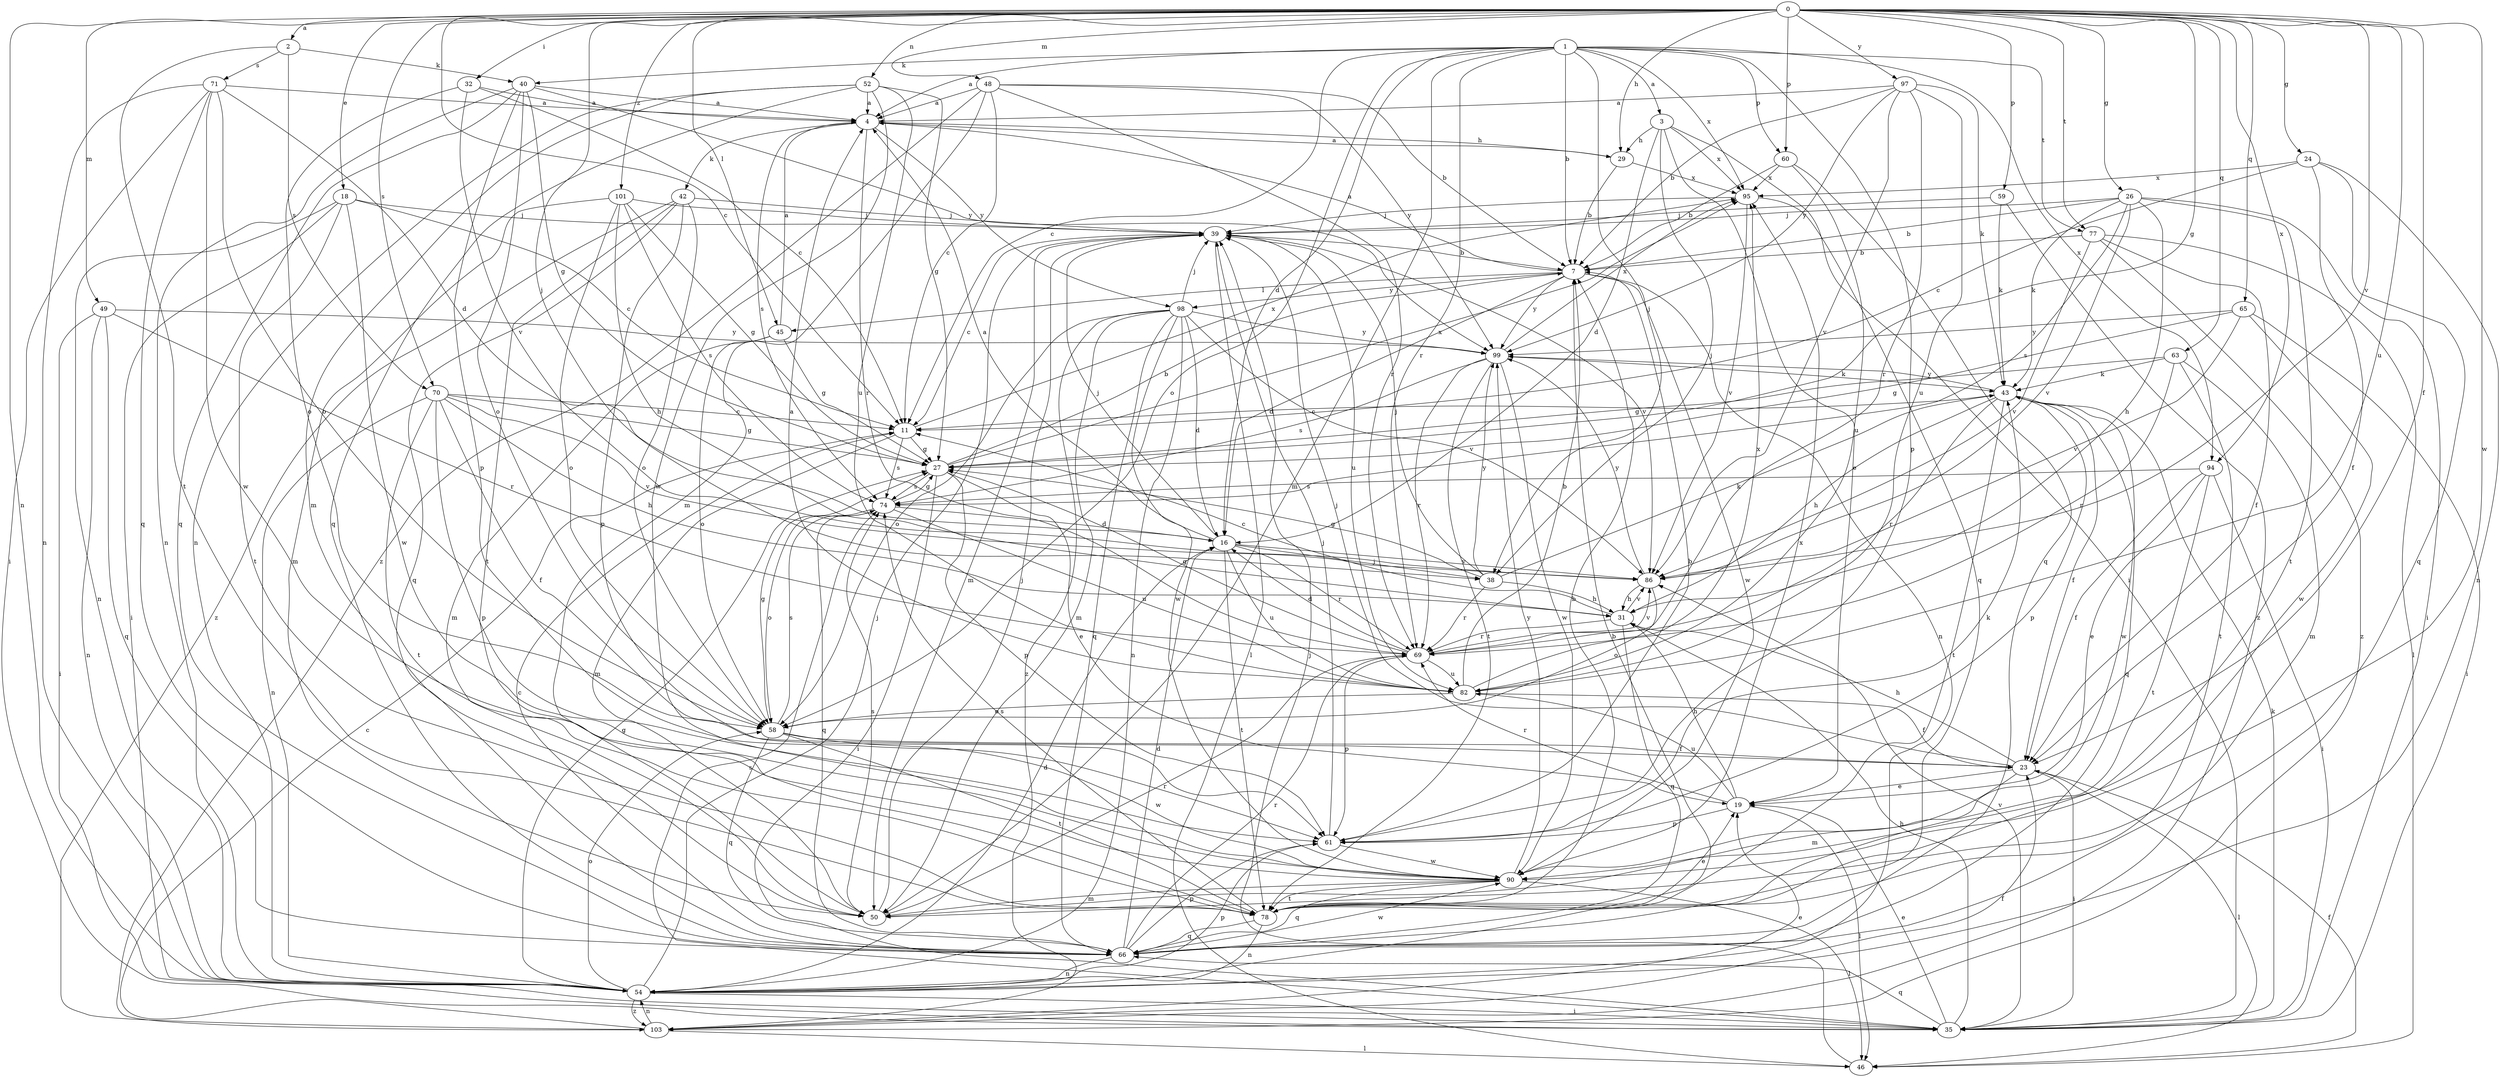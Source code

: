 strict digraph  {
0;
1;
2;
3;
4;
7;
11;
16;
18;
19;
23;
24;
26;
27;
29;
31;
32;
35;
38;
39;
40;
42;
43;
45;
46;
48;
49;
50;
52;
54;
58;
59;
60;
61;
63;
65;
66;
69;
70;
71;
74;
77;
78;
82;
86;
90;
94;
95;
97;
98;
99;
101;
103;
0 -> 2  [label=a];
0 -> 11  [label=c];
0 -> 18  [label=e];
0 -> 23  [label=f];
0 -> 24  [label=g];
0 -> 26  [label=g];
0 -> 27  [label=g];
0 -> 29  [label=h];
0 -> 32  [label=i];
0 -> 38  [label=j];
0 -> 45  [label=l];
0 -> 48  [label=m];
0 -> 49  [label=m];
0 -> 52  [label=n];
0 -> 54  [label=n];
0 -> 59  [label=p];
0 -> 60  [label=p];
0 -> 63  [label=q];
0 -> 65  [label=q];
0 -> 70  [label=s];
0 -> 77  [label=t];
0 -> 82  [label=u];
0 -> 86  [label=v];
0 -> 90  [label=w];
0 -> 94  [label=x];
0 -> 97  [label=y];
0 -> 101  [label=z];
1 -> 3  [label=a];
1 -> 4  [label=a];
1 -> 7  [label=b];
1 -> 11  [label=c];
1 -> 16  [label=d];
1 -> 38  [label=j];
1 -> 40  [label=k];
1 -> 50  [label=m];
1 -> 58  [label=o];
1 -> 60  [label=p];
1 -> 61  [label=p];
1 -> 69  [label=r];
1 -> 77  [label=t];
1 -> 94  [label=x];
1 -> 95  [label=x];
2 -> 40  [label=k];
2 -> 70  [label=s];
2 -> 71  [label=s];
2 -> 78  [label=t];
3 -> 16  [label=d];
3 -> 19  [label=e];
3 -> 29  [label=h];
3 -> 35  [label=i];
3 -> 38  [label=j];
3 -> 95  [label=x];
4 -> 29  [label=h];
4 -> 42  [label=k];
4 -> 69  [label=r];
4 -> 74  [label=s];
4 -> 98  [label=y];
7 -> 4  [label=a];
7 -> 16  [label=d];
7 -> 45  [label=l];
7 -> 54  [label=n];
7 -> 90  [label=w];
7 -> 98  [label=y];
7 -> 99  [label=y];
11 -> 27  [label=g];
11 -> 50  [label=m];
11 -> 74  [label=s];
11 -> 95  [label=x];
16 -> 4  [label=a];
16 -> 38  [label=j];
16 -> 39  [label=j];
16 -> 69  [label=r];
16 -> 78  [label=t];
16 -> 82  [label=u];
16 -> 86  [label=v];
18 -> 11  [label=c];
18 -> 35  [label=i];
18 -> 39  [label=j];
18 -> 54  [label=n];
18 -> 78  [label=t];
18 -> 90  [label=w];
19 -> 31  [label=h];
19 -> 46  [label=l];
19 -> 61  [label=p];
19 -> 69  [label=r];
19 -> 82  [label=u];
23 -> 19  [label=e];
23 -> 31  [label=h];
23 -> 35  [label=i];
23 -> 39  [label=j];
23 -> 46  [label=l];
23 -> 50  [label=m];
24 -> 11  [label=c];
24 -> 23  [label=f];
24 -> 54  [label=n];
24 -> 66  [label=q];
24 -> 95  [label=x];
26 -> 7  [label=b];
26 -> 31  [label=h];
26 -> 35  [label=i];
26 -> 39  [label=j];
26 -> 43  [label=k];
26 -> 74  [label=s];
26 -> 78  [label=t];
26 -> 86  [label=v];
27 -> 7  [label=b];
27 -> 19  [label=e];
27 -> 35  [label=i];
27 -> 61  [label=p];
27 -> 74  [label=s];
27 -> 95  [label=x];
29 -> 4  [label=a];
29 -> 7  [label=b];
29 -> 95  [label=x];
31 -> 11  [label=c];
31 -> 66  [label=q];
31 -> 69  [label=r];
31 -> 86  [label=v];
32 -> 4  [label=a];
32 -> 11  [label=c];
32 -> 58  [label=o];
32 -> 86  [label=v];
35 -> 19  [label=e];
35 -> 31  [label=h];
35 -> 43  [label=k];
35 -> 66  [label=q];
35 -> 74  [label=s];
35 -> 86  [label=v];
38 -> 27  [label=g];
38 -> 31  [label=h];
38 -> 39  [label=j];
38 -> 43  [label=k];
38 -> 69  [label=r];
38 -> 99  [label=y];
39 -> 7  [label=b];
39 -> 11  [label=c];
39 -> 46  [label=l];
39 -> 50  [label=m];
39 -> 82  [label=u];
39 -> 86  [label=v];
40 -> 4  [label=a];
40 -> 27  [label=g];
40 -> 54  [label=n];
40 -> 58  [label=o];
40 -> 61  [label=p];
40 -> 66  [label=q];
40 -> 99  [label=y];
42 -> 39  [label=j];
42 -> 58  [label=o];
42 -> 61  [label=p];
42 -> 66  [label=q];
42 -> 78  [label=t];
42 -> 103  [label=z];
43 -> 11  [label=c];
43 -> 23  [label=f];
43 -> 31  [label=h];
43 -> 61  [label=p];
43 -> 66  [label=q];
43 -> 69  [label=r];
43 -> 78  [label=t];
43 -> 90  [label=w];
43 -> 99  [label=y];
45 -> 4  [label=a];
45 -> 27  [label=g];
45 -> 50  [label=m];
45 -> 58  [label=o];
46 -> 23  [label=f];
46 -> 39  [label=j];
48 -> 4  [label=a];
48 -> 7  [label=b];
48 -> 11  [label=c];
48 -> 50  [label=m];
48 -> 69  [label=r];
48 -> 99  [label=y];
48 -> 103  [label=z];
49 -> 35  [label=i];
49 -> 54  [label=n];
49 -> 66  [label=q];
49 -> 69  [label=r];
49 -> 99  [label=y];
50 -> 39  [label=j];
50 -> 69  [label=r];
50 -> 74  [label=s];
52 -> 4  [label=a];
52 -> 27  [label=g];
52 -> 50  [label=m];
52 -> 54  [label=n];
52 -> 66  [label=q];
52 -> 82  [label=u];
52 -> 90  [label=w];
54 -> 7  [label=b];
54 -> 16  [label=d];
54 -> 27  [label=g];
54 -> 35  [label=i];
54 -> 39  [label=j];
54 -> 58  [label=o];
54 -> 61  [label=p];
54 -> 103  [label=z];
58 -> 23  [label=f];
58 -> 27  [label=g];
58 -> 66  [label=q];
58 -> 74  [label=s];
58 -> 78  [label=t];
58 -> 90  [label=w];
59 -> 39  [label=j];
59 -> 43  [label=k];
59 -> 103  [label=z];
60 -> 7  [label=b];
60 -> 66  [label=q];
60 -> 82  [label=u];
60 -> 95  [label=x];
61 -> 7  [label=b];
61 -> 39  [label=j];
61 -> 43  [label=k];
61 -> 90  [label=w];
63 -> 27  [label=g];
63 -> 43  [label=k];
63 -> 50  [label=m];
63 -> 69  [label=r];
63 -> 78  [label=t];
65 -> 27  [label=g];
65 -> 35  [label=i];
65 -> 86  [label=v];
65 -> 90  [label=w];
65 -> 99  [label=y];
66 -> 11  [label=c];
66 -> 16  [label=d];
66 -> 54  [label=n];
66 -> 61  [label=p];
66 -> 69  [label=r];
66 -> 90  [label=w];
69 -> 16  [label=d];
69 -> 27  [label=g];
69 -> 61  [label=p];
69 -> 82  [label=u];
69 -> 86  [label=v];
70 -> 11  [label=c];
70 -> 23  [label=f];
70 -> 27  [label=g];
70 -> 31  [label=h];
70 -> 54  [label=n];
70 -> 61  [label=p];
70 -> 78  [label=t];
70 -> 86  [label=v];
71 -> 4  [label=a];
71 -> 16  [label=d];
71 -> 35  [label=i];
71 -> 54  [label=n];
71 -> 58  [label=o];
71 -> 66  [label=q];
71 -> 90  [label=w];
74 -> 16  [label=d];
74 -> 27  [label=g];
74 -> 58  [label=o];
74 -> 66  [label=q];
74 -> 82  [label=u];
77 -> 7  [label=b];
77 -> 23  [label=f];
77 -> 46  [label=l];
77 -> 86  [label=v];
77 -> 103  [label=z];
78 -> 7  [label=b];
78 -> 19  [label=e];
78 -> 54  [label=n];
78 -> 66  [label=q];
78 -> 74  [label=s];
82 -> 4  [label=a];
82 -> 7  [label=b];
82 -> 23  [label=f];
82 -> 58  [label=o];
82 -> 95  [label=x];
86 -> 31  [label=h];
86 -> 58  [label=o];
86 -> 99  [label=y];
90 -> 46  [label=l];
90 -> 50  [label=m];
90 -> 66  [label=q];
90 -> 78  [label=t];
90 -> 95  [label=x];
90 -> 99  [label=y];
94 -> 19  [label=e];
94 -> 23  [label=f];
94 -> 35  [label=i];
94 -> 74  [label=s];
94 -> 78  [label=t];
95 -> 39  [label=j];
95 -> 66  [label=q];
95 -> 86  [label=v];
97 -> 4  [label=a];
97 -> 7  [label=b];
97 -> 43  [label=k];
97 -> 69  [label=r];
97 -> 82  [label=u];
97 -> 86  [label=v];
97 -> 99  [label=y];
98 -> 16  [label=d];
98 -> 39  [label=j];
98 -> 50  [label=m];
98 -> 54  [label=n];
98 -> 58  [label=o];
98 -> 66  [label=q];
98 -> 86  [label=v];
98 -> 90  [label=w];
98 -> 99  [label=y];
98 -> 103  [label=z];
99 -> 43  [label=k];
99 -> 69  [label=r];
99 -> 74  [label=s];
99 -> 78  [label=t];
99 -> 90  [label=w];
99 -> 95  [label=x];
101 -> 27  [label=g];
101 -> 31  [label=h];
101 -> 39  [label=j];
101 -> 50  [label=m];
101 -> 58  [label=o];
101 -> 74  [label=s];
103 -> 11  [label=c];
103 -> 19  [label=e];
103 -> 23  [label=f];
103 -> 46  [label=l];
103 -> 54  [label=n];
}
